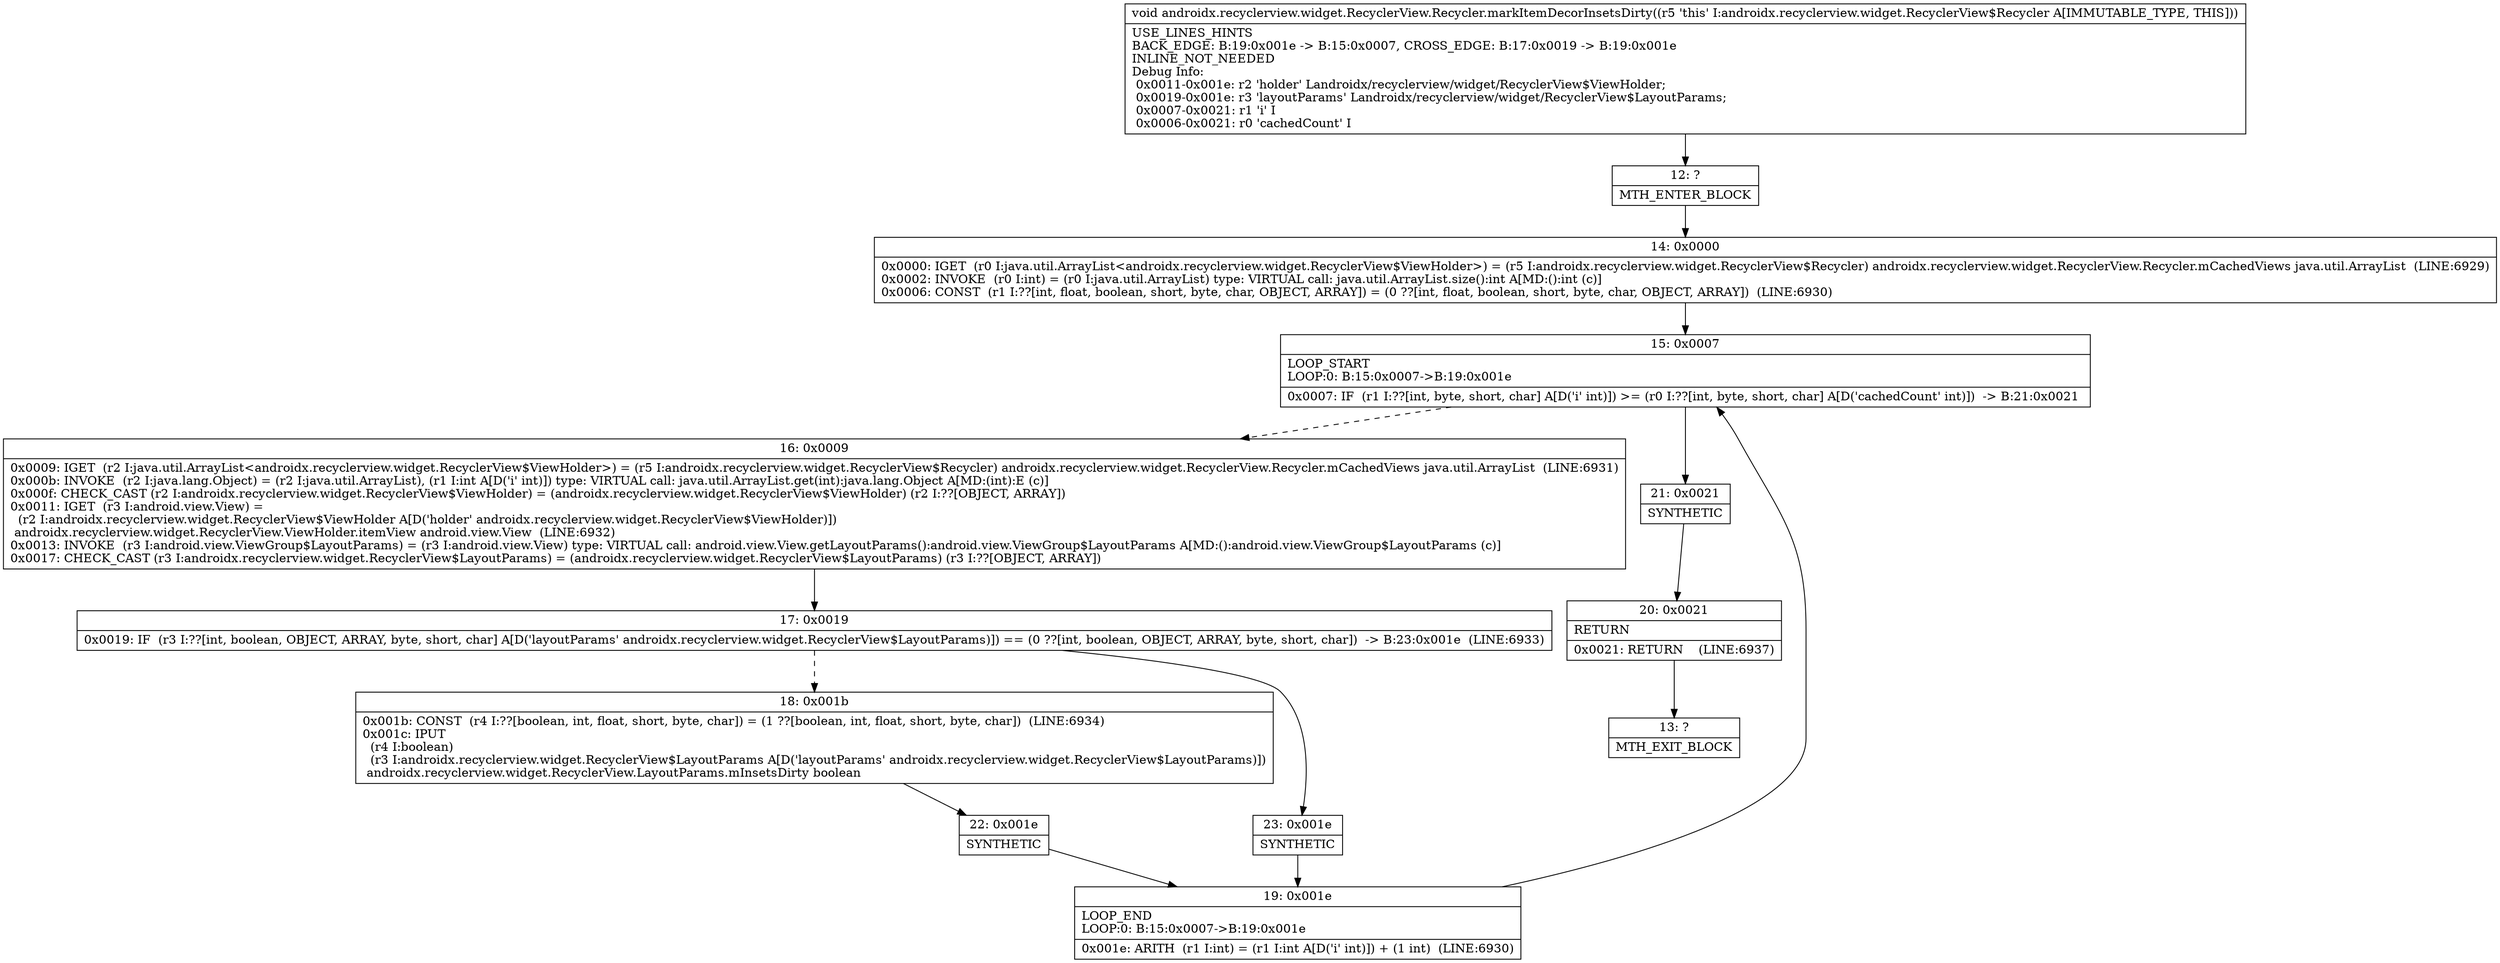 digraph "CFG forandroidx.recyclerview.widget.RecyclerView.Recycler.markItemDecorInsetsDirty()V" {
Node_12 [shape=record,label="{12\:\ ?|MTH_ENTER_BLOCK\l}"];
Node_14 [shape=record,label="{14\:\ 0x0000|0x0000: IGET  (r0 I:java.util.ArrayList\<androidx.recyclerview.widget.RecyclerView$ViewHolder\>) = (r5 I:androidx.recyclerview.widget.RecyclerView$Recycler) androidx.recyclerview.widget.RecyclerView.Recycler.mCachedViews java.util.ArrayList  (LINE:6929)\l0x0002: INVOKE  (r0 I:int) = (r0 I:java.util.ArrayList) type: VIRTUAL call: java.util.ArrayList.size():int A[MD:():int (c)]\l0x0006: CONST  (r1 I:??[int, float, boolean, short, byte, char, OBJECT, ARRAY]) = (0 ??[int, float, boolean, short, byte, char, OBJECT, ARRAY])  (LINE:6930)\l}"];
Node_15 [shape=record,label="{15\:\ 0x0007|LOOP_START\lLOOP:0: B:15:0x0007\-\>B:19:0x001e\l|0x0007: IF  (r1 I:??[int, byte, short, char] A[D('i' int)]) \>= (r0 I:??[int, byte, short, char] A[D('cachedCount' int)])  \-\> B:21:0x0021 \l}"];
Node_16 [shape=record,label="{16\:\ 0x0009|0x0009: IGET  (r2 I:java.util.ArrayList\<androidx.recyclerview.widget.RecyclerView$ViewHolder\>) = (r5 I:androidx.recyclerview.widget.RecyclerView$Recycler) androidx.recyclerview.widget.RecyclerView.Recycler.mCachedViews java.util.ArrayList  (LINE:6931)\l0x000b: INVOKE  (r2 I:java.lang.Object) = (r2 I:java.util.ArrayList), (r1 I:int A[D('i' int)]) type: VIRTUAL call: java.util.ArrayList.get(int):java.lang.Object A[MD:(int):E (c)]\l0x000f: CHECK_CAST (r2 I:androidx.recyclerview.widget.RecyclerView$ViewHolder) = (androidx.recyclerview.widget.RecyclerView$ViewHolder) (r2 I:??[OBJECT, ARRAY]) \l0x0011: IGET  (r3 I:android.view.View) = \l  (r2 I:androidx.recyclerview.widget.RecyclerView$ViewHolder A[D('holder' androidx.recyclerview.widget.RecyclerView$ViewHolder)])\l androidx.recyclerview.widget.RecyclerView.ViewHolder.itemView android.view.View  (LINE:6932)\l0x0013: INVOKE  (r3 I:android.view.ViewGroup$LayoutParams) = (r3 I:android.view.View) type: VIRTUAL call: android.view.View.getLayoutParams():android.view.ViewGroup$LayoutParams A[MD:():android.view.ViewGroup$LayoutParams (c)]\l0x0017: CHECK_CAST (r3 I:androidx.recyclerview.widget.RecyclerView$LayoutParams) = (androidx.recyclerview.widget.RecyclerView$LayoutParams) (r3 I:??[OBJECT, ARRAY]) \l}"];
Node_17 [shape=record,label="{17\:\ 0x0019|0x0019: IF  (r3 I:??[int, boolean, OBJECT, ARRAY, byte, short, char] A[D('layoutParams' androidx.recyclerview.widget.RecyclerView$LayoutParams)]) == (0 ??[int, boolean, OBJECT, ARRAY, byte, short, char])  \-\> B:23:0x001e  (LINE:6933)\l}"];
Node_18 [shape=record,label="{18\:\ 0x001b|0x001b: CONST  (r4 I:??[boolean, int, float, short, byte, char]) = (1 ??[boolean, int, float, short, byte, char])  (LINE:6934)\l0x001c: IPUT  \l  (r4 I:boolean)\l  (r3 I:androidx.recyclerview.widget.RecyclerView$LayoutParams A[D('layoutParams' androidx.recyclerview.widget.RecyclerView$LayoutParams)])\l androidx.recyclerview.widget.RecyclerView.LayoutParams.mInsetsDirty boolean \l}"];
Node_22 [shape=record,label="{22\:\ 0x001e|SYNTHETIC\l}"];
Node_19 [shape=record,label="{19\:\ 0x001e|LOOP_END\lLOOP:0: B:15:0x0007\-\>B:19:0x001e\l|0x001e: ARITH  (r1 I:int) = (r1 I:int A[D('i' int)]) + (1 int)  (LINE:6930)\l}"];
Node_23 [shape=record,label="{23\:\ 0x001e|SYNTHETIC\l}"];
Node_21 [shape=record,label="{21\:\ 0x0021|SYNTHETIC\l}"];
Node_20 [shape=record,label="{20\:\ 0x0021|RETURN\l|0x0021: RETURN    (LINE:6937)\l}"];
Node_13 [shape=record,label="{13\:\ ?|MTH_EXIT_BLOCK\l}"];
MethodNode[shape=record,label="{void androidx.recyclerview.widget.RecyclerView.Recycler.markItemDecorInsetsDirty((r5 'this' I:androidx.recyclerview.widget.RecyclerView$Recycler A[IMMUTABLE_TYPE, THIS]))  | USE_LINES_HINTS\lBACK_EDGE: B:19:0x001e \-\> B:15:0x0007, CROSS_EDGE: B:17:0x0019 \-\> B:19:0x001e\lINLINE_NOT_NEEDED\lDebug Info:\l  0x0011\-0x001e: r2 'holder' Landroidx\/recyclerview\/widget\/RecyclerView$ViewHolder;\l  0x0019\-0x001e: r3 'layoutParams' Landroidx\/recyclerview\/widget\/RecyclerView$LayoutParams;\l  0x0007\-0x0021: r1 'i' I\l  0x0006\-0x0021: r0 'cachedCount' I\l}"];
MethodNode -> Node_12;Node_12 -> Node_14;
Node_14 -> Node_15;
Node_15 -> Node_16[style=dashed];
Node_15 -> Node_21;
Node_16 -> Node_17;
Node_17 -> Node_18[style=dashed];
Node_17 -> Node_23;
Node_18 -> Node_22;
Node_22 -> Node_19;
Node_19 -> Node_15;
Node_23 -> Node_19;
Node_21 -> Node_20;
Node_20 -> Node_13;
}

